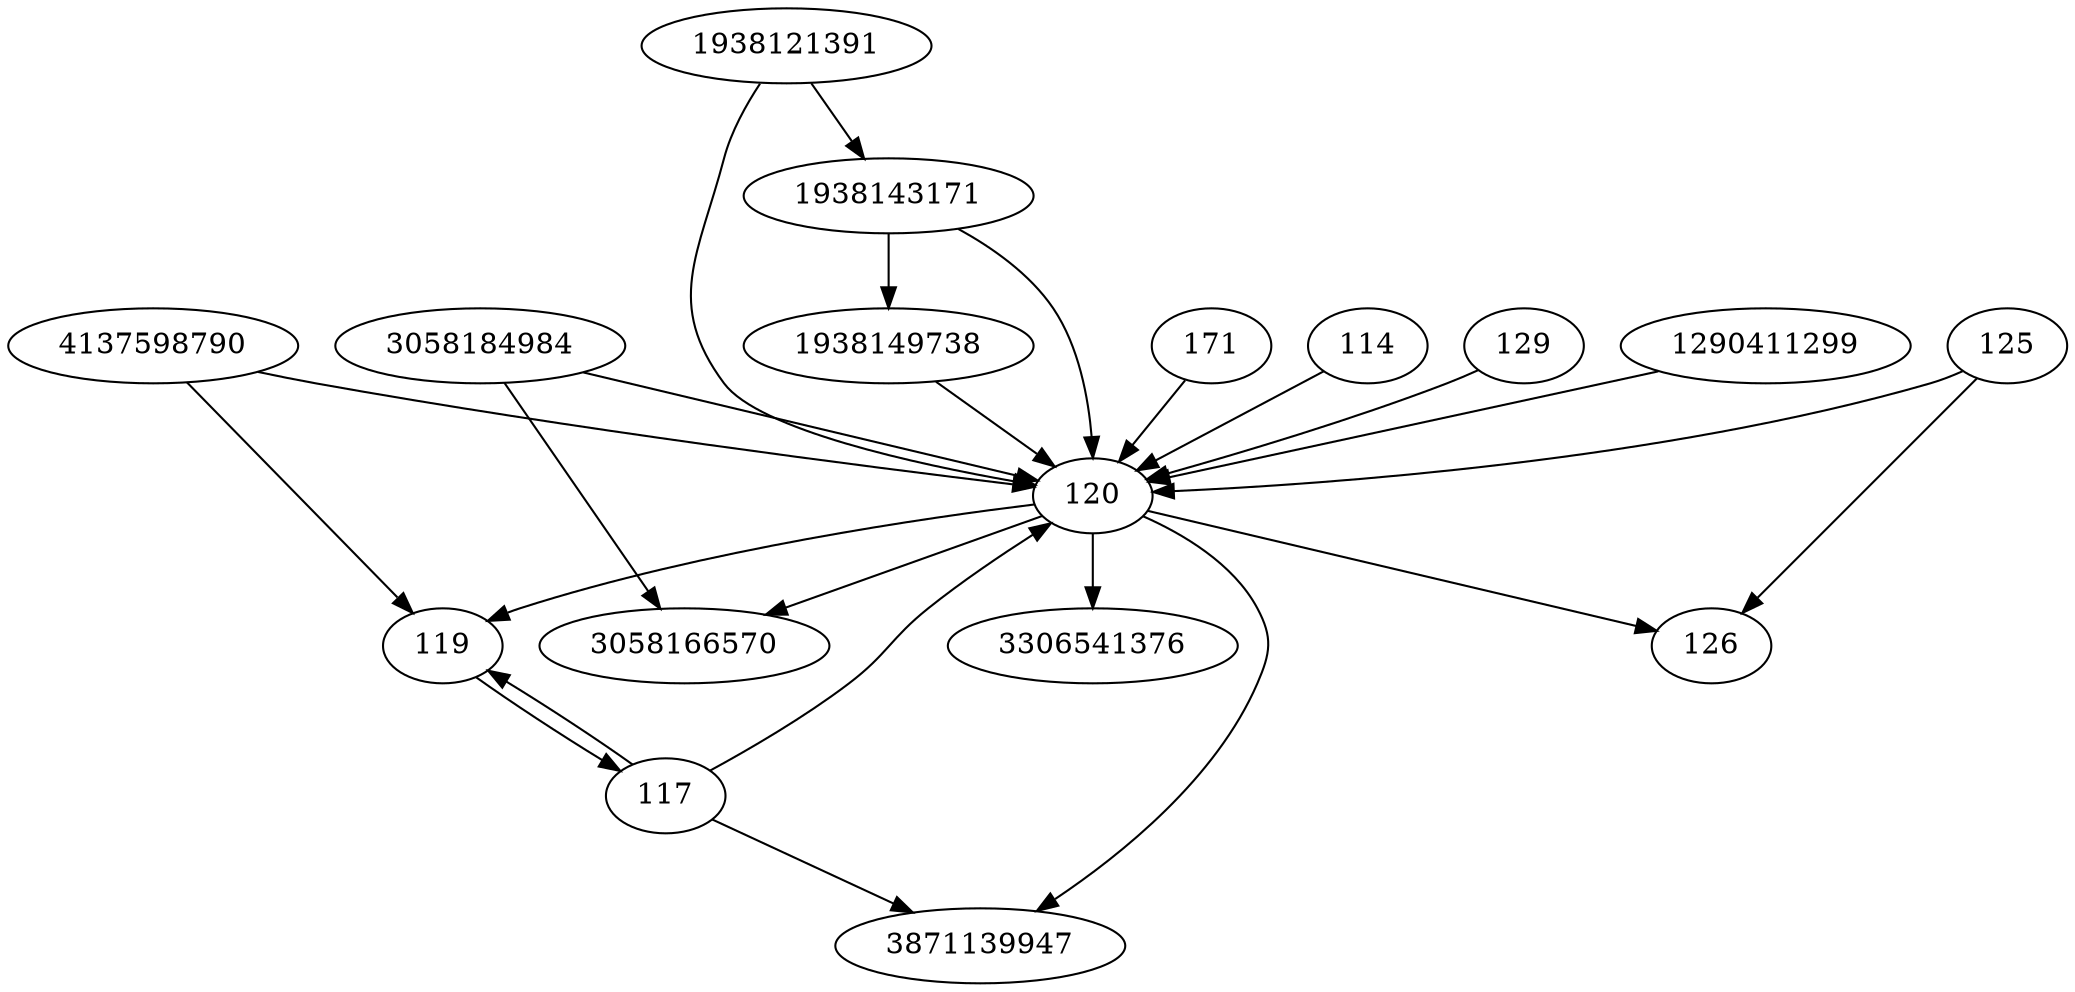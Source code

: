 strict digraph  {
3306541376;
129;
1290411299;
1938143171;
4137598790;
1938149738;
171;
3871139947;
3058166570;
1938121391;
114;
117;
119;
3058184984;
120;
125;
126;
129 -> 120;
1290411299 -> 120;
1938143171 -> 120;
1938143171 -> 1938149738;
4137598790 -> 119;
4137598790 -> 120;
1938149738 -> 120;
171 -> 120;
1938121391 -> 120;
1938121391 -> 1938143171;
114 -> 120;
117 -> 3871139947;
117 -> 120;
117 -> 119;
119 -> 117;
3058184984 -> 120;
3058184984 -> 3058166570;
120 -> 3871139947;
120 -> 3058166570;
120 -> 3306541376;
120 -> 119;
120 -> 126;
125 -> 126;
125 -> 120;
}
